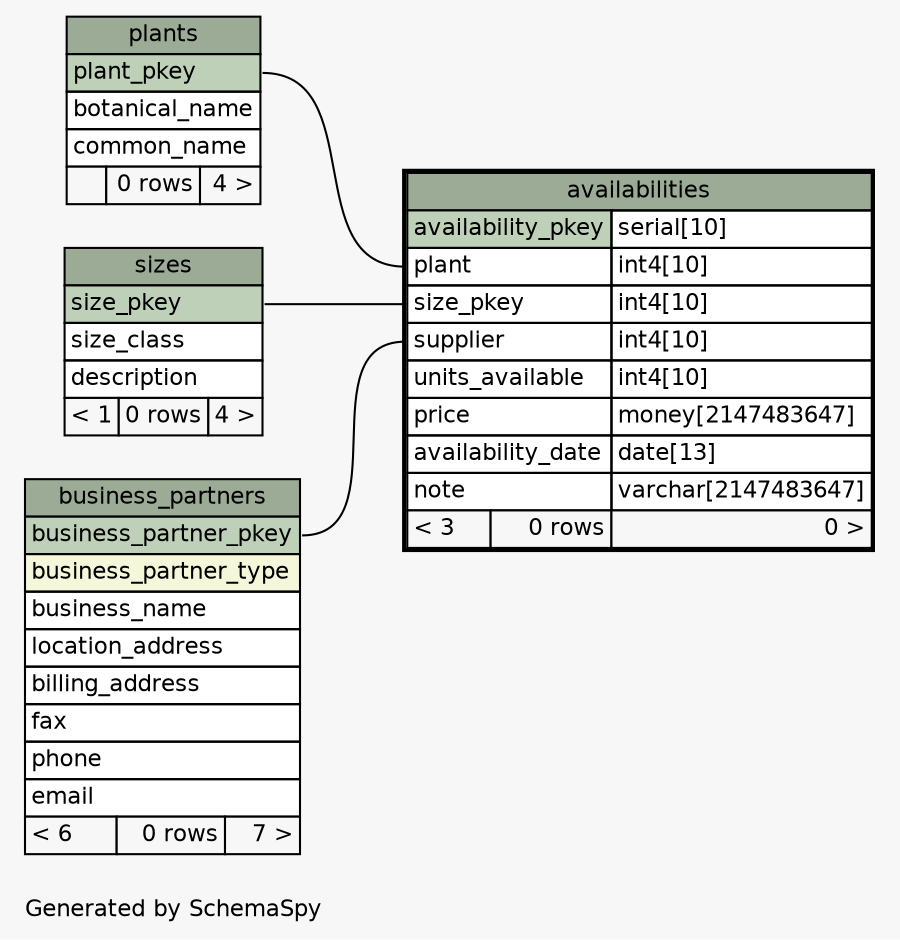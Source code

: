 // dot 2.20.2 on Linux 2.6.28-13-generic
// SchemaSpy rev 514
digraph "oneDegreeRelationshipsDiagram" {
  graph [
    rankdir="RL"
    bgcolor="#f7f7f7"
    label="\nGenerated by SchemaSpy"
    labeljust="l"
    nodesep="0.18"
    ranksep="0.46"
    fontname="Helvetica"
    fontsize="11"
  ];
  node [
    fontname="Helvetica"
    fontsize="11"
    shape="plaintext"
  ];
  edge [
    arrowsize="0.8"
  ];
  "availabilities":"plant":w -> "plants":"plant_pkey":e [arrowhead=none arrowtail=crowodot];
  "availabilities":"size_pkey":w -> "sizes":"size_pkey":e [arrowhead=none arrowtail=crowodot];
  "availabilities":"supplier":w -> "business_partners":"business_partner_pkey":e [arrowhead=none arrowtail=crowodot];
  "availabilities" [
    label=<
    <TABLE BORDER="2" CELLBORDER="1" CELLSPACING="0" BGCOLOR="#ffffff">
      <TR><TD COLSPAN="3" BGCOLOR="#9bab96" ALIGN="CENTER">availabilities</TD></TR>
      <TR><TD PORT="availability_pkey" COLSPAN="2" BGCOLOR="#bed1b8" ALIGN="LEFT">availability_pkey</TD><TD PORT="availability_pkey.type" ALIGN="LEFT">serial[10]</TD></TR>
      <TR><TD PORT="plant" COLSPAN="2" ALIGN="LEFT">plant</TD><TD PORT="plant.type" ALIGN="LEFT">int4[10]</TD></TR>
      <TR><TD PORT="size_pkey" COLSPAN="2" ALIGN="LEFT">size_pkey</TD><TD PORT="size_pkey.type" ALIGN="LEFT">int4[10]</TD></TR>
      <TR><TD PORT="supplier" COLSPAN="2" ALIGN="LEFT">supplier</TD><TD PORT="supplier.type" ALIGN="LEFT">int4[10]</TD></TR>
      <TR><TD PORT="units_available" COLSPAN="2" ALIGN="LEFT">units_available</TD><TD PORT="units_available.type" ALIGN="LEFT">int4[10]</TD></TR>
      <TR><TD PORT="price" COLSPAN="2" ALIGN="LEFT">price</TD><TD PORT="price.type" ALIGN="LEFT">money[2147483647]</TD></TR>
      <TR><TD PORT="availability_date" COLSPAN="2" ALIGN="LEFT">availability_date</TD><TD PORT="availability_date.type" ALIGN="LEFT">date[13]</TD></TR>
      <TR><TD PORT="note" COLSPAN="2" ALIGN="LEFT">note</TD><TD PORT="note.type" ALIGN="LEFT">varchar[2147483647]</TD></TR>
      <TR><TD ALIGN="LEFT" BGCOLOR="#f7f7f7">&lt; 3</TD><TD ALIGN="RIGHT" BGCOLOR="#f7f7f7">0 rows</TD><TD ALIGN="RIGHT" BGCOLOR="#f7f7f7">0 &gt;</TD></TR>
    </TABLE>>
    URL="availabilities.html"
    tooltip="availabilities"
  ];
  "business_partners" [
    label=<
    <TABLE BORDER="0" CELLBORDER="1" CELLSPACING="0" BGCOLOR="#ffffff">
      <TR><TD COLSPAN="3" BGCOLOR="#9bab96" ALIGN="CENTER">business_partners</TD></TR>
      <TR><TD PORT="business_partner_pkey" COLSPAN="3" BGCOLOR="#bed1b8" ALIGN="LEFT">business_partner_pkey</TD></TR>
      <TR><TD PORT="business_partner_type" COLSPAN="3" BGCOLOR="#f4f7da" ALIGN="LEFT">business_partner_type</TD></TR>
      <TR><TD PORT="business_name" COLSPAN="3" ALIGN="LEFT">business_name</TD></TR>
      <TR><TD PORT="location_address" COLSPAN="3" ALIGN="LEFT">location_address</TD></TR>
      <TR><TD PORT="billing_address" COLSPAN="3" ALIGN="LEFT">billing_address</TD></TR>
      <TR><TD PORT="fax" COLSPAN="3" ALIGN="LEFT">fax</TD></TR>
      <TR><TD PORT="phone" COLSPAN="3" ALIGN="LEFT">phone</TD></TR>
      <TR><TD PORT="email" COLSPAN="3" ALIGN="LEFT">email</TD></TR>
      <TR><TD ALIGN="LEFT" BGCOLOR="#f7f7f7">&lt; 6</TD><TD ALIGN="RIGHT" BGCOLOR="#f7f7f7">0 rows</TD><TD ALIGN="RIGHT" BGCOLOR="#f7f7f7">7 &gt;</TD></TR>
    </TABLE>>
    URL="business_partners.html"
    tooltip="business_partners"
  ];
  "plants" [
    label=<
    <TABLE BORDER="0" CELLBORDER="1" CELLSPACING="0" BGCOLOR="#ffffff">
      <TR><TD COLSPAN="3" BGCOLOR="#9bab96" ALIGN="CENTER">plants</TD></TR>
      <TR><TD PORT="plant_pkey" COLSPAN="3" BGCOLOR="#bed1b8" ALIGN="LEFT">plant_pkey</TD></TR>
      <TR><TD PORT="botanical_name" COLSPAN="3" ALIGN="LEFT">botanical_name</TD></TR>
      <TR><TD PORT="common_name" COLSPAN="3" ALIGN="LEFT">common_name</TD></TR>
      <TR><TD ALIGN="LEFT" BGCOLOR="#f7f7f7">  </TD><TD ALIGN="RIGHT" BGCOLOR="#f7f7f7">0 rows</TD><TD ALIGN="RIGHT" BGCOLOR="#f7f7f7">4 &gt;</TD></TR>
    </TABLE>>
    URL="plants.html"
    tooltip="plants"
  ];
  "sizes" [
    label=<
    <TABLE BORDER="0" CELLBORDER="1" CELLSPACING="0" BGCOLOR="#ffffff">
      <TR><TD COLSPAN="3" BGCOLOR="#9bab96" ALIGN="CENTER">sizes</TD></TR>
      <TR><TD PORT="size_pkey" COLSPAN="3" BGCOLOR="#bed1b8" ALIGN="LEFT">size_pkey</TD></TR>
      <TR><TD PORT="size_class" COLSPAN="3" ALIGN="LEFT">size_class</TD></TR>
      <TR><TD PORT="description" COLSPAN="3" ALIGN="LEFT">description</TD></TR>
      <TR><TD ALIGN="LEFT" BGCOLOR="#f7f7f7">&lt; 1</TD><TD ALIGN="RIGHT" BGCOLOR="#f7f7f7">0 rows</TD><TD ALIGN="RIGHT" BGCOLOR="#f7f7f7">4 &gt;</TD></TR>
    </TABLE>>
    URL="sizes.html"
    tooltip="sizes"
  ];
}
